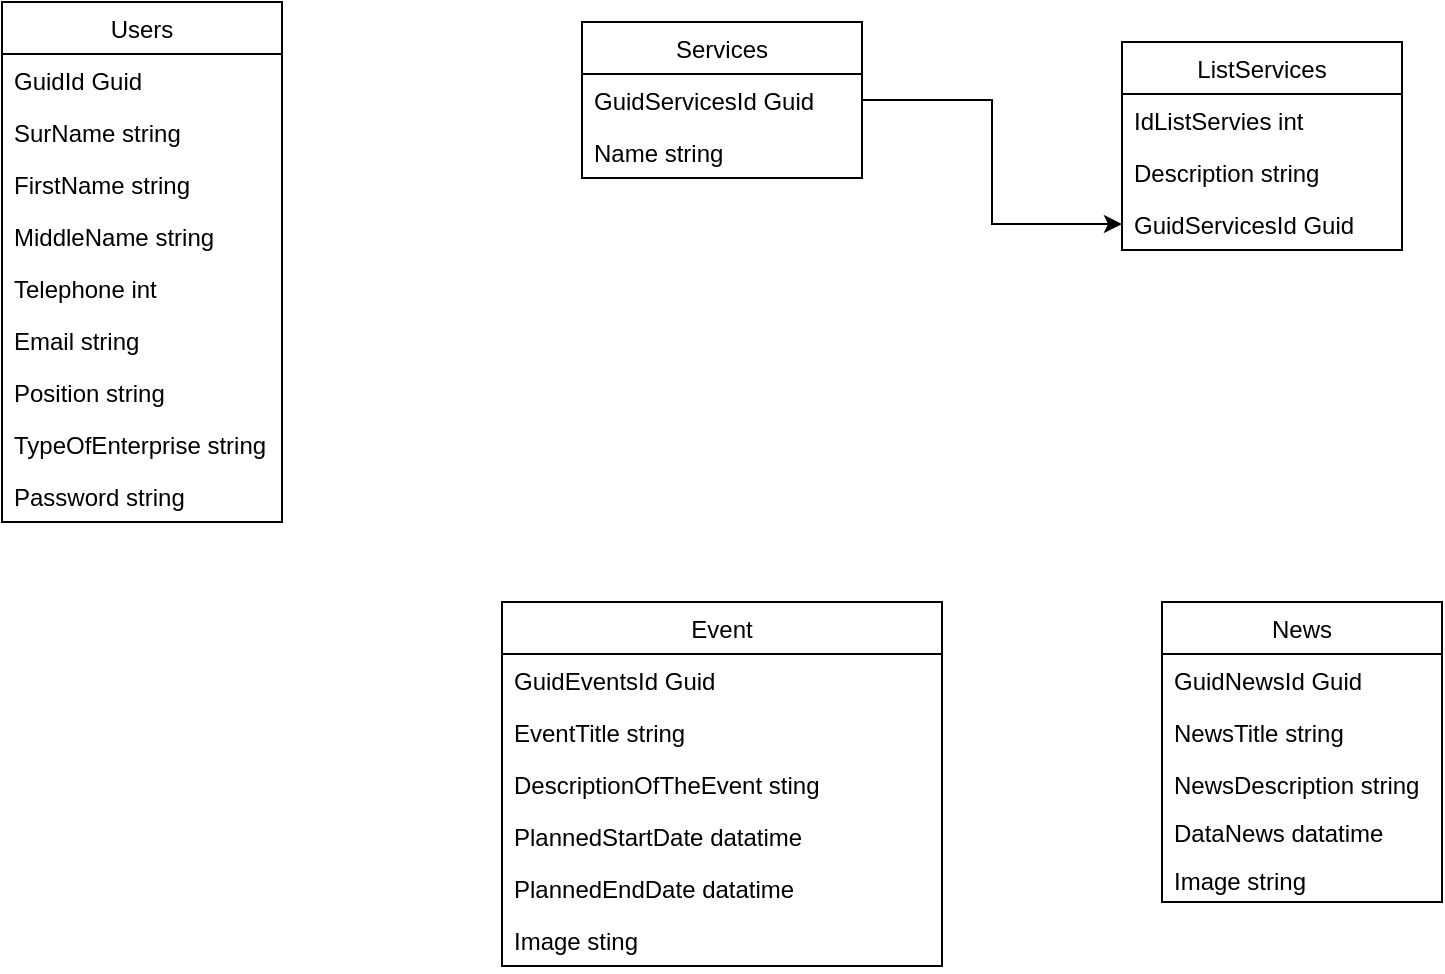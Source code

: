 <mxfile version="14.5.1" type="device"><diagram id="-yBoaJkLIZWyixFHlYv4" name="Page-1"><mxGraphModel dx="2062" dy="1154" grid="1" gridSize="10" guides="1" tooltips="1" connect="1" arrows="1" fold="1" page="1" pageScale="1" pageWidth="827" pageHeight="1169" math="0" shadow="0"><root><mxCell id="0"/><mxCell id="1" parent="0"/><mxCell id="y1tu-yfcyR1cQ2HKJlNl-1" value="Users" style="swimlane;fontStyle=0;childLayout=stackLayout;horizontal=1;startSize=26;fillColor=none;horizontalStack=0;resizeParent=1;resizeParentMax=0;resizeLast=0;collapsible=1;marginBottom=0;" vertex="1" parent="1"><mxGeometry x="120" y="80" width="140" height="260" as="geometry"><mxRectangle x="120" y="80" width="60" height="26" as="alternateBounds"/></mxGeometry></mxCell><mxCell id="y1tu-yfcyR1cQ2HKJlNl-19" value="GuidId Guid" style="text;strokeColor=none;fillColor=none;align=left;verticalAlign=top;spacingLeft=4;spacingRight=4;overflow=hidden;rotatable=0;points=[[0,0.5],[1,0.5]];portConstraint=eastwest;" vertex="1" parent="y1tu-yfcyR1cQ2HKJlNl-1"><mxGeometry y="26" width="140" height="26" as="geometry"/></mxCell><mxCell id="y1tu-yfcyR1cQ2HKJlNl-3" value="SurName string&#10;" style="text;strokeColor=none;fillColor=none;align=left;verticalAlign=top;spacingLeft=4;spacingRight=4;overflow=hidden;rotatable=0;points=[[0,0.5],[1,0.5]];portConstraint=eastwest;" vertex="1" parent="y1tu-yfcyR1cQ2HKJlNl-1"><mxGeometry y="52" width="140" height="26" as="geometry"/></mxCell><mxCell id="y1tu-yfcyR1cQ2HKJlNl-4" value="FirstName string" style="text;strokeColor=none;fillColor=none;align=left;verticalAlign=top;spacingLeft=4;spacingRight=4;overflow=hidden;rotatable=0;points=[[0,0.5],[1,0.5]];portConstraint=eastwest;" vertex="1" parent="y1tu-yfcyR1cQ2HKJlNl-1"><mxGeometry y="78" width="140" height="26" as="geometry"/></mxCell><mxCell id="y1tu-yfcyR1cQ2HKJlNl-9" value="MiddleName string&#10;" style="text;strokeColor=none;fillColor=none;align=left;verticalAlign=top;spacingLeft=4;spacingRight=4;overflow=hidden;rotatable=0;points=[[0,0.5],[1,0.5]];portConstraint=eastwest;" vertex="1" parent="y1tu-yfcyR1cQ2HKJlNl-1"><mxGeometry y="104" width="140" height="26" as="geometry"/></mxCell><mxCell id="y1tu-yfcyR1cQ2HKJlNl-10" value="Telephone int&#10;" style="text;strokeColor=none;fillColor=none;align=left;verticalAlign=top;spacingLeft=4;spacingRight=4;overflow=hidden;rotatable=0;points=[[0,0.5],[1,0.5]];portConstraint=eastwest;" vertex="1" parent="y1tu-yfcyR1cQ2HKJlNl-1"><mxGeometry y="130" width="140" height="26" as="geometry"/></mxCell><mxCell id="y1tu-yfcyR1cQ2HKJlNl-11" value="Email string" style="text;strokeColor=none;fillColor=none;align=left;verticalAlign=top;spacingLeft=4;spacingRight=4;overflow=hidden;rotatable=0;points=[[0,0.5],[1,0.5]];portConstraint=eastwest;" vertex="1" parent="y1tu-yfcyR1cQ2HKJlNl-1"><mxGeometry y="156" width="140" height="26" as="geometry"/></mxCell><mxCell id="y1tu-yfcyR1cQ2HKJlNl-12" value="Position string" style="text;strokeColor=none;fillColor=none;align=left;verticalAlign=top;spacingLeft=4;spacingRight=4;overflow=hidden;rotatable=0;points=[[0,0.5],[1,0.5]];portConstraint=eastwest;" vertex="1" parent="y1tu-yfcyR1cQ2HKJlNl-1"><mxGeometry y="182" width="140" height="26" as="geometry"/></mxCell><mxCell id="y1tu-yfcyR1cQ2HKJlNl-13" value="TypeOfEnterprise string" style="text;strokeColor=none;fillColor=none;align=left;verticalAlign=top;spacingLeft=4;spacingRight=4;overflow=hidden;rotatable=0;points=[[0,0.5],[1,0.5]];portConstraint=eastwest;" vertex="1" parent="y1tu-yfcyR1cQ2HKJlNl-1"><mxGeometry y="208" width="140" height="26" as="geometry"/></mxCell><mxCell id="y1tu-yfcyR1cQ2HKJlNl-14" value="Password string" style="text;strokeColor=none;fillColor=none;align=left;verticalAlign=top;spacingLeft=4;spacingRight=4;overflow=hidden;rotatable=0;points=[[0,0.5],[1,0.5]];portConstraint=eastwest;" vertex="1" parent="y1tu-yfcyR1cQ2HKJlNl-1"><mxGeometry y="234" width="140" height="26" as="geometry"/></mxCell><mxCell id="y1tu-yfcyR1cQ2HKJlNl-15" value="Services" style="swimlane;fontStyle=0;childLayout=stackLayout;horizontal=1;startSize=26;fillColor=none;horizontalStack=0;resizeParent=1;resizeParentMax=0;resizeLast=0;collapsible=1;marginBottom=0;" vertex="1" parent="1"><mxGeometry x="410" y="90" width="140" height="78" as="geometry"/></mxCell><mxCell id="y1tu-yfcyR1cQ2HKJlNl-16" value="GuidServicesId Guid" style="text;strokeColor=none;fillColor=none;align=left;verticalAlign=top;spacingLeft=4;spacingRight=4;overflow=hidden;rotatable=0;points=[[0,0.5],[1,0.5]];portConstraint=eastwest;" vertex="1" parent="y1tu-yfcyR1cQ2HKJlNl-15"><mxGeometry y="26" width="140" height="26" as="geometry"/></mxCell><mxCell id="y1tu-yfcyR1cQ2HKJlNl-17" value="Name string" style="text;strokeColor=none;fillColor=none;align=left;verticalAlign=top;spacingLeft=4;spacingRight=4;overflow=hidden;rotatable=0;points=[[0,0.5],[1,0.5]];portConstraint=eastwest;" vertex="1" parent="y1tu-yfcyR1cQ2HKJlNl-15"><mxGeometry y="52" width="140" height="26" as="geometry"/></mxCell><mxCell id="y1tu-yfcyR1cQ2HKJlNl-21" value="ListServices" style="swimlane;fontStyle=0;childLayout=stackLayout;horizontal=1;startSize=26;fillColor=none;horizontalStack=0;resizeParent=1;resizeParentMax=0;resizeLast=0;collapsible=1;marginBottom=0;" vertex="1" parent="1"><mxGeometry x="680" y="100" width="140" height="104" as="geometry"/></mxCell><mxCell id="y1tu-yfcyR1cQ2HKJlNl-22" value="IdListServies int" style="text;strokeColor=none;fillColor=none;align=left;verticalAlign=top;spacingLeft=4;spacingRight=4;overflow=hidden;rotatable=0;points=[[0,0.5],[1,0.5]];portConstraint=eastwest;" vertex="1" parent="y1tu-yfcyR1cQ2HKJlNl-21"><mxGeometry y="26" width="140" height="26" as="geometry"/></mxCell><mxCell id="y1tu-yfcyR1cQ2HKJlNl-23" value="Description string" style="text;strokeColor=none;fillColor=none;align=left;verticalAlign=top;spacingLeft=4;spacingRight=4;overflow=hidden;rotatable=0;points=[[0,0.5],[1,0.5]];portConstraint=eastwest;" vertex="1" parent="y1tu-yfcyR1cQ2HKJlNl-21"><mxGeometry y="52" width="140" height="26" as="geometry"/></mxCell><mxCell id="y1tu-yfcyR1cQ2HKJlNl-24" value="GuidServicesId Guid" style="text;strokeColor=none;fillColor=none;align=left;verticalAlign=top;spacingLeft=4;spacingRight=4;overflow=hidden;rotatable=0;points=[[0,0.5],[1,0.5]];portConstraint=eastwest;" vertex="1" parent="y1tu-yfcyR1cQ2HKJlNl-21"><mxGeometry y="78" width="140" height="26" as="geometry"/></mxCell><mxCell id="y1tu-yfcyR1cQ2HKJlNl-25" style="edgeStyle=orthogonalEdgeStyle;rounded=0;orthogonalLoop=1;jettySize=auto;html=1;exitX=1;exitY=0.5;exitDx=0;exitDy=0;" edge="1" parent="1" source="y1tu-yfcyR1cQ2HKJlNl-16" target="y1tu-yfcyR1cQ2HKJlNl-24"><mxGeometry relative="1" as="geometry"/></mxCell><mxCell id="y1tu-yfcyR1cQ2HKJlNl-26" value="Event" style="swimlane;fontStyle=0;childLayout=stackLayout;horizontal=1;startSize=26;fillColor=none;horizontalStack=0;resizeParent=1;resizeParentMax=0;resizeLast=0;collapsible=1;marginBottom=0;" vertex="1" parent="1"><mxGeometry x="370" y="380" width="220" height="182" as="geometry"/></mxCell><mxCell id="y1tu-yfcyR1cQ2HKJlNl-27" value="GuidEventsId Guid" style="text;strokeColor=none;fillColor=none;align=left;verticalAlign=top;spacingLeft=4;spacingRight=4;overflow=hidden;rotatable=0;points=[[0,0.5],[1,0.5]];portConstraint=eastwest;" vertex="1" parent="y1tu-yfcyR1cQ2HKJlNl-26"><mxGeometry y="26" width="220" height="26" as="geometry"/></mxCell><mxCell id="y1tu-yfcyR1cQ2HKJlNl-28" value="EventTitle string" style="text;strokeColor=none;fillColor=none;align=left;verticalAlign=top;spacingLeft=4;spacingRight=4;overflow=hidden;rotatable=0;points=[[0,0.5],[1,0.5]];portConstraint=eastwest;" vertex="1" parent="y1tu-yfcyR1cQ2HKJlNl-26"><mxGeometry y="52" width="220" height="26" as="geometry"/></mxCell><mxCell id="y1tu-yfcyR1cQ2HKJlNl-29" value="DescriptionOfTheEvent sting" style="text;strokeColor=none;fillColor=none;align=left;verticalAlign=top;spacingLeft=4;spacingRight=4;overflow=hidden;rotatable=0;points=[[0,0.5],[1,0.5]];portConstraint=eastwest;" vertex="1" parent="y1tu-yfcyR1cQ2HKJlNl-26"><mxGeometry y="78" width="220" height="26" as="geometry"/></mxCell><mxCell id="y1tu-yfcyR1cQ2HKJlNl-30" value="PlannedStartDate datatime" style="text;strokeColor=none;fillColor=none;align=left;verticalAlign=top;spacingLeft=4;spacingRight=4;overflow=hidden;rotatable=0;points=[[0,0.5],[1,0.5]];portConstraint=eastwest;" vertex="1" parent="y1tu-yfcyR1cQ2HKJlNl-26"><mxGeometry y="104" width="220" height="26" as="geometry"/></mxCell><mxCell id="y1tu-yfcyR1cQ2HKJlNl-31" value="PlannedEndDate datatime" style="text;strokeColor=none;fillColor=none;align=left;verticalAlign=top;spacingLeft=4;spacingRight=4;overflow=hidden;rotatable=0;points=[[0,0.5],[1,0.5]];portConstraint=eastwest;" vertex="1" parent="y1tu-yfcyR1cQ2HKJlNl-26"><mxGeometry y="130" width="220" height="26" as="geometry"/></mxCell><mxCell id="y1tu-yfcyR1cQ2HKJlNl-32" value="Image sting" style="text;strokeColor=none;fillColor=none;align=left;verticalAlign=top;spacingLeft=4;spacingRight=4;overflow=hidden;rotatable=0;points=[[0,0.5],[1,0.5]];portConstraint=eastwest;" vertex="1" parent="y1tu-yfcyR1cQ2HKJlNl-26"><mxGeometry y="156" width="220" height="26" as="geometry"/></mxCell><mxCell id="y1tu-yfcyR1cQ2HKJlNl-33" value="News" style="swimlane;fontStyle=0;childLayout=stackLayout;horizontal=1;startSize=26;fillColor=none;horizontalStack=0;resizeParent=1;resizeParentMax=0;resizeLast=0;collapsible=1;marginBottom=0;" vertex="1" parent="1"><mxGeometry x="700" y="380" width="140" height="150" as="geometry"/></mxCell><mxCell id="y1tu-yfcyR1cQ2HKJlNl-34" value="GuidNewsId Guid" style="text;strokeColor=none;fillColor=none;align=left;verticalAlign=top;spacingLeft=4;spacingRight=4;overflow=hidden;rotatable=0;points=[[0,0.5],[1,0.5]];portConstraint=eastwest;" vertex="1" parent="y1tu-yfcyR1cQ2HKJlNl-33"><mxGeometry y="26" width="140" height="26" as="geometry"/></mxCell><mxCell id="y1tu-yfcyR1cQ2HKJlNl-35" value="NewsTitle string" style="text;strokeColor=none;fillColor=none;align=left;verticalAlign=top;spacingLeft=4;spacingRight=4;overflow=hidden;rotatable=0;points=[[0,0.5],[1,0.5]];portConstraint=eastwest;" vertex="1" parent="y1tu-yfcyR1cQ2HKJlNl-33"><mxGeometry y="52" width="140" height="26" as="geometry"/></mxCell><mxCell id="y1tu-yfcyR1cQ2HKJlNl-36" value="NewsDescription string" style="text;strokeColor=none;fillColor=none;align=left;verticalAlign=top;spacingLeft=4;spacingRight=4;overflow=hidden;rotatable=0;points=[[0,0.5],[1,0.5]];portConstraint=eastwest;" vertex="1" parent="y1tu-yfcyR1cQ2HKJlNl-33"><mxGeometry y="78" width="140" height="24" as="geometry"/></mxCell><mxCell id="y1tu-yfcyR1cQ2HKJlNl-37" value="DataNews datatime" style="text;strokeColor=none;fillColor=none;align=left;verticalAlign=top;spacingLeft=4;spacingRight=4;overflow=hidden;rotatable=0;points=[[0,0.5],[1,0.5]];portConstraint=eastwest;" vertex="1" parent="y1tu-yfcyR1cQ2HKJlNl-33"><mxGeometry y="102" width="140" height="24" as="geometry"/></mxCell><mxCell id="y1tu-yfcyR1cQ2HKJlNl-38" value="Image string" style="text;strokeColor=none;fillColor=none;align=left;verticalAlign=top;spacingLeft=4;spacingRight=4;overflow=hidden;rotatable=0;points=[[0,0.5],[1,0.5]];portConstraint=eastwest;" vertex="1" parent="y1tu-yfcyR1cQ2HKJlNl-33"><mxGeometry y="126" width="140" height="24" as="geometry"/></mxCell></root></mxGraphModel></diagram></mxfile>
